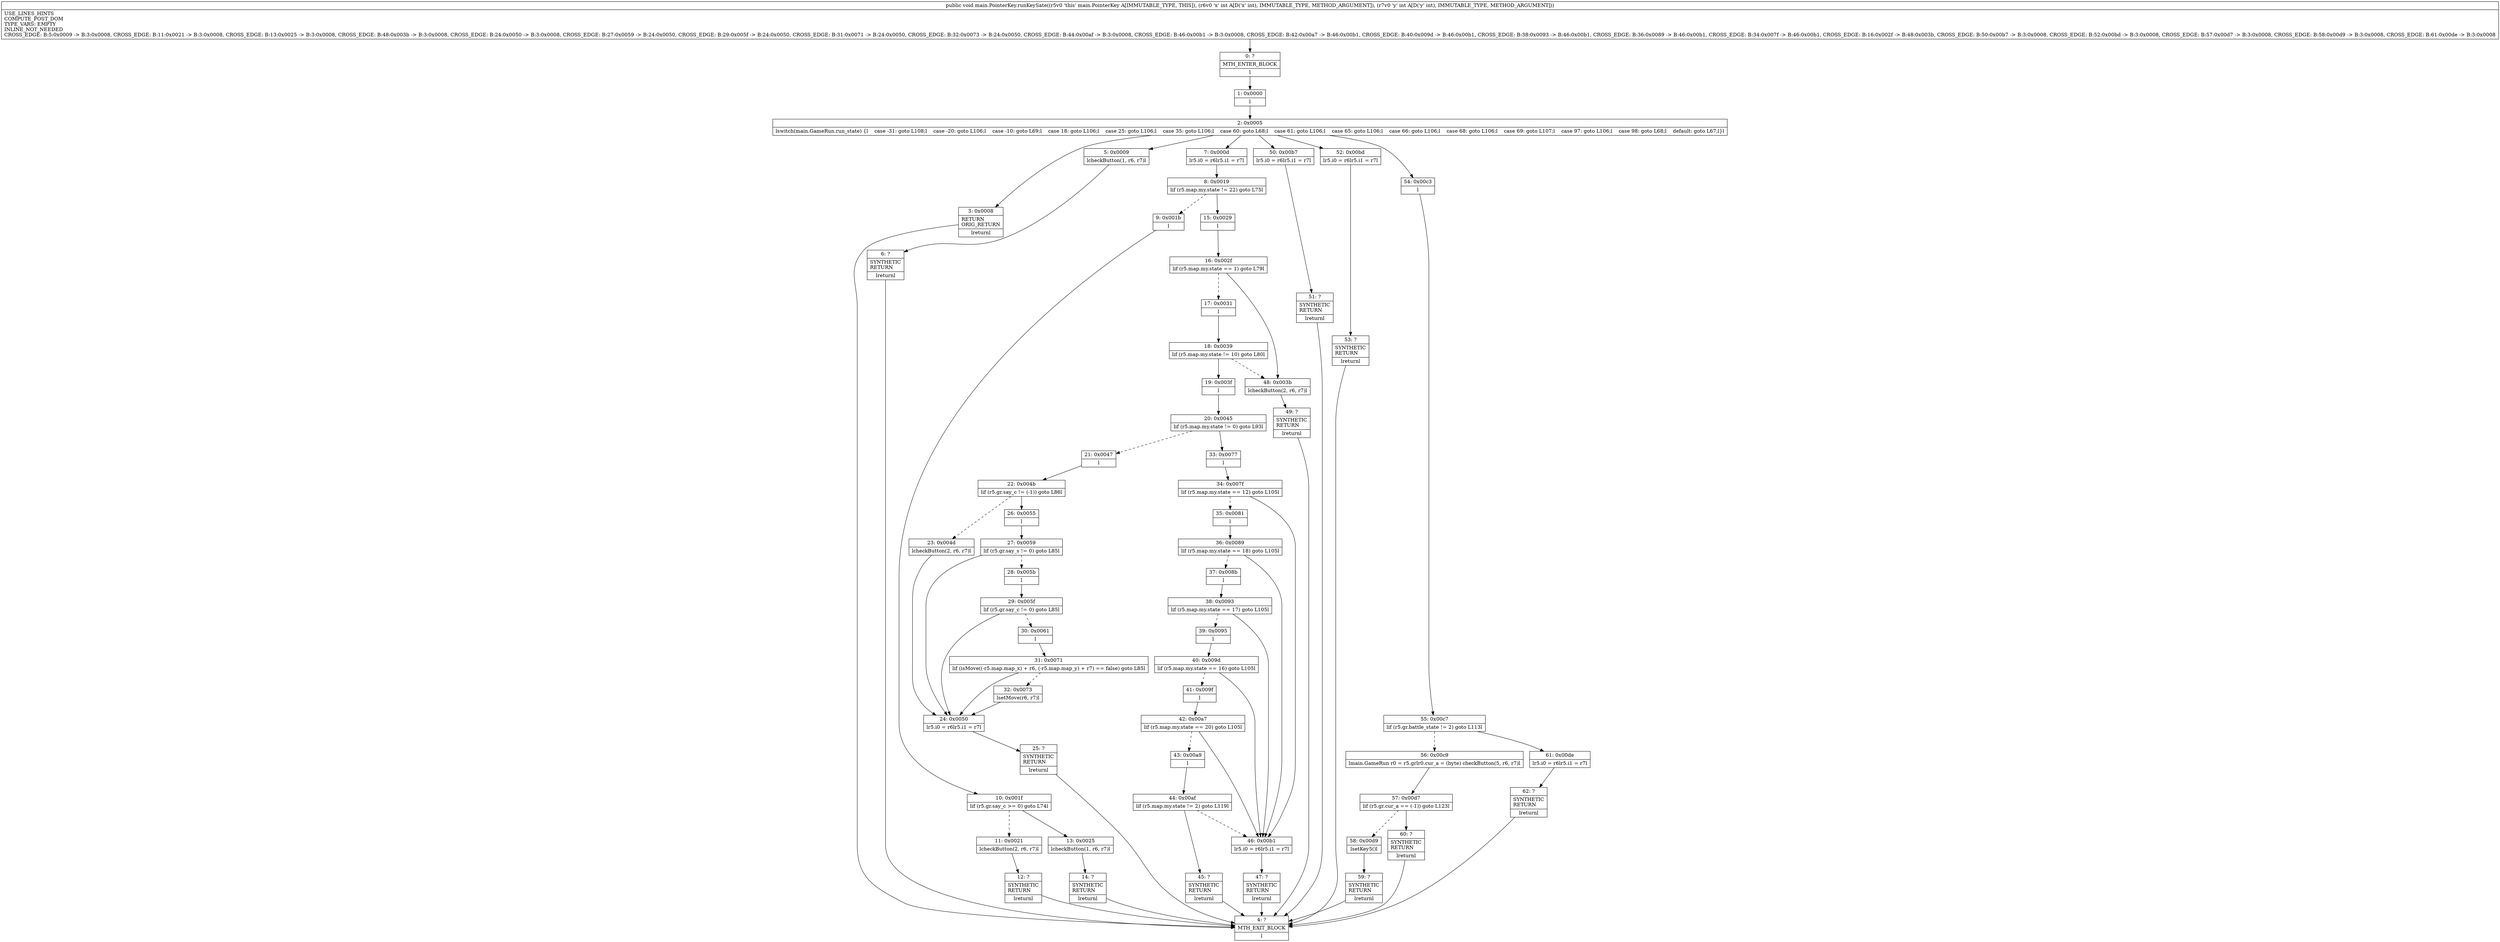 digraph "CFG formain.PointerKey.runKeySate(II)V" {
Node_0 [shape=record,label="{0\:\ ?|MTH_ENTER_BLOCK\l|l}"];
Node_1 [shape=record,label="{1\:\ 0x0000|l}"];
Node_2 [shape=record,label="{2\:\ 0x0005|lswitch(main.GameRun.run_state) \{l    case \-31: goto L108;l    case \-20: goto L106;l    case \-10: goto L69;l    case 18: goto L106;l    case 25: goto L106;l    case 35: goto L106;l    case 60: goto L68;l    case 61: goto L106;l    case 65: goto L106;l    case 66: goto L106;l    case 68: goto L106;l    case 69: goto L107;l    case 97: goto L106;l    case 98: goto L68;l    default: goto L67;l\}l}"];
Node_3 [shape=record,label="{3\:\ 0x0008|RETURN\lORIG_RETURN\l|lreturnl}"];
Node_4 [shape=record,label="{4\:\ ?|MTH_EXIT_BLOCK\l|l}"];
Node_5 [shape=record,label="{5\:\ 0x0009|lcheckButton(1, r6, r7)l}"];
Node_6 [shape=record,label="{6\:\ ?|SYNTHETIC\lRETURN\l|lreturnl}"];
Node_7 [shape=record,label="{7\:\ 0x000d|lr5.i0 = r6lr5.i1 = r7l}"];
Node_8 [shape=record,label="{8\:\ 0x0019|lif (r5.map.my.state != 22) goto L75l}"];
Node_9 [shape=record,label="{9\:\ 0x001b|l}"];
Node_10 [shape=record,label="{10\:\ 0x001f|lif (r5.gr.say_c \>= 0) goto L74l}"];
Node_11 [shape=record,label="{11\:\ 0x0021|lcheckButton(2, r6, r7)l}"];
Node_12 [shape=record,label="{12\:\ ?|SYNTHETIC\lRETURN\l|lreturnl}"];
Node_13 [shape=record,label="{13\:\ 0x0025|lcheckButton(1, r6, r7)l}"];
Node_14 [shape=record,label="{14\:\ ?|SYNTHETIC\lRETURN\l|lreturnl}"];
Node_15 [shape=record,label="{15\:\ 0x0029|l}"];
Node_16 [shape=record,label="{16\:\ 0x002f|lif (r5.map.my.state == 1) goto L79l}"];
Node_17 [shape=record,label="{17\:\ 0x0031|l}"];
Node_18 [shape=record,label="{18\:\ 0x0039|lif (r5.map.my.state != 10) goto L80l}"];
Node_19 [shape=record,label="{19\:\ 0x003f|l}"];
Node_20 [shape=record,label="{20\:\ 0x0045|lif (r5.map.my.state != 0) goto L93l}"];
Node_21 [shape=record,label="{21\:\ 0x0047|l}"];
Node_22 [shape=record,label="{22\:\ 0x004b|lif (r5.gr.say_c != (\-1)) goto L86l}"];
Node_23 [shape=record,label="{23\:\ 0x004d|lcheckButton(2, r6, r7)l}"];
Node_24 [shape=record,label="{24\:\ 0x0050|lr5.i0 = r6lr5.i1 = r7l}"];
Node_25 [shape=record,label="{25\:\ ?|SYNTHETIC\lRETURN\l|lreturnl}"];
Node_26 [shape=record,label="{26\:\ 0x0055|l}"];
Node_27 [shape=record,label="{27\:\ 0x0059|lif (r5.gr.say_s != 0) goto L85l}"];
Node_28 [shape=record,label="{28\:\ 0x005b|l}"];
Node_29 [shape=record,label="{29\:\ 0x005f|lif (r5.gr.say_c != 0) goto L85l}"];
Node_30 [shape=record,label="{30\:\ 0x0061|l}"];
Node_31 [shape=record,label="{31\:\ 0x0071|lif (isMove((\-r5.map.map_x) + r6, (\-r5.map.map_y) + r7) == false) goto L85l}"];
Node_32 [shape=record,label="{32\:\ 0x0073|lsetMove(r6, r7)l}"];
Node_33 [shape=record,label="{33\:\ 0x0077|l}"];
Node_34 [shape=record,label="{34\:\ 0x007f|lif (r5.map.my.state == 12) goto L105l}"];
Node_35 [shape=record,label="{35\:\ 0x0081|l}"];
Node_36 [shape=record,label="{36\:\ 0x0089|lif (r5.map.my.state == 18) goto L105l}"];
Node_37 [shape=record,label="{37\:\ 0x008b|l}"];
Node_38 [shape=record,label="{38\:\ 0x0093|lif (r5.map.my.state == 17) goto L105l}"];
Node_39 [shape=record,label="{39\:\ 0x0095|l}"];
Node_40 [shape=record,label="{40\:\ 0x009d|lif (r5.map.my.state == 16) goto L105l}"];
Node_41 [shape=record,label="{41\:\ 0x009f|l}"];
Node_42 [shape=record,label="{42\:\ 0x00a7|lif (r5.map.my.state == 20) goto L105l}"];
Node_43 [shape=record,label="{43\:\ 0x00a9|l}"];
Node_44 [shape=record,label="{44\:\ 0x00af|lif (r5.map.my.state != 2) goto L119l}"];
Node_45 [shape=record,label="{45\:\ ?|SYNTHETIC\lRETURN\l|lreturnl}"];
Node_46 [shape=record,label="{46\:\ 0x00b1|lr5.i0 = r6lr5.i1 = r7l}"];
Node_47 [shape=record,label="{47\:\ ?|SYNTHETIC\lRETURN\l|lreturnl}"];
Node_48 [shape=record,label="{48\:\ 0x003b|lcheckButton(2, r6, r7)l}"];
Node_49 [shape=record,label="{49\:\ ?|SYNTHETIC\lRETURN\l|lreturnl}"];
Node_50 [shape=record,label="{50\:\ 0x00b7|lr5.i0 = r6lr5.i1 = r7l}"];
Node_51 [shape=record,label="{51\:\ ?|SYNTHETIC\lRETURN\l|lreturnl}"];
Node_52 [shape=record,label="{52\:\ 0x00bd|lr5.i0 = r6lr5.i1 = r7l}"];
Node_53 [shape=record,label="{53\:\ ?|SYNTHETIC\lRETURN\l|lreturnl}"];
Node_54 [shape=record,label="{54\:\ 0x00c3|l}"];
Node_55 [shape=record,label="{55\:\ 0x00c7|lif (r5.gr.battle_state != 2) goto L113l}"];
Node_56 [shape=record,label="{56\:\ 0x00c9|lmain.GameRun r0 = r5.grlr0.cur_a = (byte) checkButton(5, r6, r7)l}"];
Node_57 [shape=record,label="{57\:\ 0x00d7|lif (r5.gr.cur_a == (\-1)) goto L123l}"];
Node_58 [shape=record,label="{58\:\ 0x00d9|lsetKey5()l}"];
Node_59 [shape=record,label="{59\:\ ?|SYNTHETIC\lRETURN\l|lreturnl}"];
Node_60 [shape=record,label="{60\:\ ?|SYNTHETIC\lRETURN\l|lreturnl}"];
Node_61 [shape=record,label="{61\:\ 0x00de|lr5.i0 = r6lr5.i1 = r7l}"];
Node_62 [shape=record,label="{62\:\ ?|SYNTHETIC\lRETURN\l|lreturnl}"];
MethodNode[shape=record,label="{public void main.PointerKey.runKeySate((r5v0 'this' main.PointerKey A[IMMUTABLE_TYPE, THIS]), (r6v0 'x' int A[D('x' int), IMMUTABLE_TYPE, METHOD_ARGUMENT]), (r7v0 'y' int A[D('y' int), IMMUTABLE_TYPE, METHOD_ARGUMENT]))  | USE_LINES_HINTS\lCOMPUTE_POST_DOM\lTYPE_VARS: EMPTY\lINLINE_NOT_NEEDED\lCROSS_EDGE: B:5:0x0009 \-\> B:3:0x0008, CROSS_EDGE: B:11:0x0021 \-\> B:3:0x0008, CROSS_EDGE: B:13:0x0025 \-\> B:3:0x0008, CROSS_EDGE: B:48:0x003b \-\> B:3:0x0008, CROSS_EDGE: B:24:0x0050 \-\> B:3:0x0008, CROSS_EDGE: B:27:0x0059 \-\> B:24:0x0050, CROSS_EDGE: B:29:0x005f \-\> B:24:0x0050, CROSS_EDGE: B:31:0x0071 \-\> B:24:0x0050, CROSS_EDGE: B:32:0x0073 \-\> B:24:0x0050, CROSS_EDGE: B:44:0x00af \-\> B:3:0x0008, CROSS_EDGE: B:46:0x00b1 \-\> B:3:0x0008, CROSS_EDGE: B:42:0x00a7 \-\> B:46:0x00b1, CROSS_EDGE: B:40:0x009d \-\> B:46:0x00b1, CROSS_EDGE: B:38:0x0093 \-\> B:46:0x00b1, CROSS_EDGE: B:36:0x0089 \-\> B:46:0x00b1, CROSS_EDGE: B:34:0x007f \-\> B:46:0x00b1, CROSS_EDGE: B:16:0x002f \-\> B:48:0x003b, CROSS_EDGE: B:50:0x00b7 \-\> B:3:0x0008, CROSS_EDGE: B:52:0x00bd \-\> B:3:0x0008, CROSS_EDGE: B:57:0x00d7 \-\> B:3:0x0008, CROSS_EDGE: B:58:0x00d9 \-\> B:3:0x0008, CROSS_EDGE: B:61:0x00de \-\> B:3:0x0008\l}"];
MethodNode -> Node_0;
Node_0 -> Node_1;
Node_1 -> Node_2;
Node_2 -> Node_3;
Node_2 -> Node_5;
Node_2 -> Node_7;
Node_2 -> Node_50;
Node_2 -> Node_52;
Node_2 -> Node_54;
Node_3 -> Node_4;
Node_5 -> Node_6;
Node_6 -> Node_4;
Node_7 -> Node_8;
Node_8 -> Node_9[style=dashed];
Node_8 -> Node_15;
Node_9 -> Node_10;
Node_10 -> Node_11[style=dashed];
Node_10 -> Node_13;
Node_11 -> Node_12;
Node_12 -> Node_4;
Node_13 -> Node_14;
Node_14 -> Node_4;
Node_15 -> Node_16;
Node_16 -> Node_17[style=dashed];
Node_16 -> Node_48;
Node_17 -> Node_18;
Node_18 -> Node_48[style=dashed];
Node_18 -> Node_19;
Node_19 -> Node_20;
Node_20 -> Node_21[style=dashed];
Node_20 -> Node_33;
Node_21 -> Node_22;
Node_22 -> Node_23[style=dashed];
Node_22 -> Node_26;
Node_23 -> Node_24;
Node_24 -> Node_25;
Node_25 -> Node_4;
Node_26 -> Node_27;
Node_27 -> Node_24;
Node_27 -> Node_28[style=dashed];
Node_28 -> Node_29;
Node_29 -> Node_24;
Node_29 -> Node_30[style=dashed];
Node_30 -> Node_31;
Node_31 -> Node_24;
Node_31 -> Node_32[style=dashed];
Node_32 -> Node_24;
Node_33 -> Node_34;
Node_34 -> Node_35[style=dashed];
Node_34 -> Node_46;
Node_35 -> Node_36;
Node_36 -> Node_37[style=dashed];
Node_36 -> Node_46;
Node_37 -> Node_38;
Node_38 -> Node_39[style=dashed];
Node_38 -> Node_46;
Node_39 -> Node_40;
Node_40 -> Node_41[style=dashed];
Node_40 -> Node_46;
Node_41 -> Node_42;
Node_42 -> Node_43[style=dashed];
Node_42 -> Node_46;
Node_43 -> Node_44;
Node_44 -> Node_46[style=dashed];
Node_44 -> Node_45;
Node_45 -> Node_4;
Node_46 -> Node_47;
Node_47 -> Node_4;
Node_48 -> Node_49;
Node_49 -> Node_4;
Node_50 -> Node_51;
Node_51 -> Node_4;
Node_52 -> Node_53;
Node_53 -> Node_4;
Node_54 -> Node_55;
Node_55 -> Node_56[style=dashed];
Node_55 -> Node_61;
Node_56 -> Node_57;
Node_57 -> Node_58[style=dashed];
Node_57 -> Node_60;
Node_58 -> Node_59;
Node_59 -> Node_4;
Node_60 -> Node_4;
Node_61 -> Node_62;
Node_62 -> Node_4;
}

